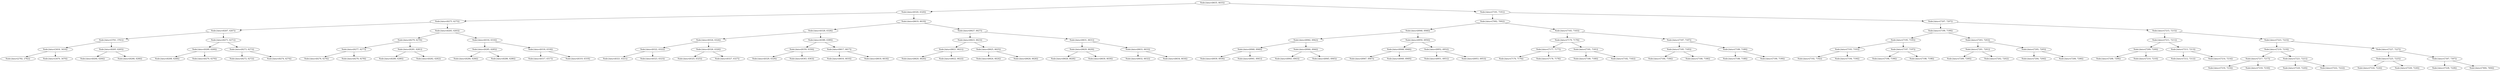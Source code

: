digraph G{
592184949 [label="Node{data=[6635, 6635]}"]
592184949 -> 323131442
323131442 [label="Node{data=[6320, 6320]}"]
323131442 -> 1575670177
1575670177 [label="Node{data=[6275, 6275]}"]
1575670177 -> 2016768802
2016768802 [label="Node{data=[6267, 6267]}"]
2016768802 -> 998878719
998878719 [label="Node{data=[3761, 3761]}"]
998878719 -> 1007497652
1007497652 [label="Node{data=[3416, 3416]}"]
1007497652 -> 937531469
937531469 [label="Node{data=[2782, 2782]}"]
1007497652 -> 1688097264
1688097264 [label="Node{data=[3470, 3470]}"]
998878719 -> 311361225
311361225 [label="Node{data=[6265, 6265]}"]
311361225 -> 1205595581
1205595581 [label="Node{data=[6264, 6264]}"]
311361225 -> 2093164283
2093164283 [label="Node{data=[6266, 6266]}"]
2016768802 -> 1791293762
1791293762 [label="Node{data=[6271, 6271]}"]
1791293762 -> 265890405
265890405 [label="Node{data=[6269, 6269]}"]
265890405 -> 393709606
393709606 [label="Node{data=[6268, 6268]}"]
265890405 -> 1919324365
1919324365 [label="Node{data=[6270, 6270]}"]
1791293762 -> 1067809066
1067809066 [label="Node{data=[6273, 6273]}"]
1067809066 -> 2036983481
2036983481 [label="Node{data=[6272, 6272]}"]
1067809066 -> 1383364362
1383364362 [label="Node{data=[6274, 6274]}"]
1575670177 -> 349336945
349336945 [label="Node{data=[6283, 6283]}"]
349336945 -> 2761448
2761448 [label="Node{data=[6279, 6279]}"]
2761448 -> 918573178
918573178 [label="Node{data=[6277, 6277]}"]
918573178 -> 1199418767
1199418767 [label="Node{data=[6276, 6276]}"]
918573178 -> 1073951212
1073951212 [label="Node{data=[6278, 6278]}"]
2761448 -> 292517478
292517478 [label="Node{data=[6281, 6281]}"]
292517478 -> 630761393
630761393 [label="Node{data=[6280, 6280]}"]
292517478 -> 262367064
262367064 [label="Node{data=[6282, 6282]}"]
349336945 -> 1459010321
1459010321 [label="Node{data=[6316, 6316]}"]
1459010321 -> 1019231215
1019231215 [label="Node{data=[6285, 6285]}"]
1019231215 -> 1552266985
1552266985 [label="Node{data=[6284, 6284]}"]
1019231215 -> 1208521606
1208521606 [label="Node{data=[6286, 6286]}"]
1459010321 -> 725981093
725981093 [label="Node{data=[6318, 6318]}"]
725981093 -> 375905889
375905889 [label="Node{data=[6317, 6317]}"]
725981093 -> 1738801338
1738801338 [label="Node{data=[6319, 6319]}"]
323131442 -> 1807498091
1807498091 [label="Node{data=[6619, 6619]}"]
1807498091 -> 1824743686
1824743686 [label="Node{data=[6328, 6328]}"]
1824743686 -> 1157574185
1157574185 [label="Node{data=[6324, 6324]}"]
1157574185 -> 51988444
51988444 [label="Node{data=[6322, 6322]}"]
51988444 -> 158618551
158618551 [label="Node{data=[6321, 6321]}"]
51988444 -> 2127091918
2127091918 [label="Node{data=[6323, 6323]}"]
1157574185 -> 1132146520
1132146520 [label="Node{data=[6326, 6326]}"]
1132146520 -> 169195340
169195340 [label="Node{data=[6325, 6325]}"]
1132146520 -> 567780434
567780434 [label="Node{data=[6327, 6327]}"]
1824743686 -> 425793038
425793038 [label="Node{data=[6389, 6389]}"]
425793038 -> 58391445
58391445 [label="Node{data=[6359, 6359]}"]
58391445 -> 619873121
619873121 [label="Node{data=[6329, 6329]}"]
58391445 -> 941311641
941311641 [label="Node{data=[6363, 6363]}"]
425793038 -> 702281458
702281458 [label="Node{data=[6617, 6617]}"]
702281458 -> 2108229135
2108229135 [label="Node{data=[6616, 6616]}"]
702281458 -> 1307605840
1307605840 [label="Node{data=[6618, 6618]}"]
1807498091 -> 792581113
792581113 [label="Node{data=[6627, 6627]}"]
792581113 -> 1504169098
1504169098 [label="Node{data=[6623, 6623]}"]
1504169098 -> 1821057231
1821057231 [label="Node{data=[6621, 6621]}"]
1821057231 -> 577760501
577760501 [label="Node{data=[6620, 6620]}"]
1821057231 -> 1670140250
1670140250 [label="Node{data=[6622, 6622]}"]
1504169098 -> 69730877
69730877 [label="Node{data=[6625, 6625]}"]
69730877 -> 823187247
823187247 [label="Node{data=[6624, 6624]}"]
69730877 -> 1816497596
1816497596 [label="Node{data=[6626, 6626]}"]
792581113 -> 1833048047
1833048047 [label="Node{data=[6631, 6631]}"]
1833048047 -> 692050320
692050320 [label="Node{data=[6629, 6629]}"]
692050320 -> 513919543
513919543 [label="Node{data=[6628, 6628]}"]
692050320 -> 1581882418
1581882418 [label="Node{data=[6630, 6630]}"]
1833048047 -> 591988091
591988091 [label="Node{data=[6633, 6633]}"]
591988091 -> 1961737179
1961737179 [label="Node{data=[6632, 6632]}"]
591988091 -> 1686972163
1686972163 [label="Node{data=[6634, 6634]}"]
592184949 -> 1983352748
1983352748 [label="Node{data=[7191, 7191]}"]
1983352748 -> 499007180
499007180 [label="Node{data=[7092, 7092]}"]
499007180 -> 68451779
68451779 [label="Node{data=[6946, 6946]}"]
68451779 -> 162330493
162330493 [label="Node{data=[6942, 6942]}"]
162330493 -> 1126978315
1126978315 [label="Node{data=[6940, 6940]}"]
1126978315 -> 789077500
789077500 [label="Node{data=[6939, 6939]}"]
1126978315 -> 139843515
139843515 [label="Node{data=[6941, 6941]}"]
162330493 -> 1714216659
1714216659 [label="Node{data=[6944, 6944]}"]
1714216659 -> 1194945814
1194945814 [label="Node{data=[6943, 6943]}"]
1714216659 -> 707997616
707997616 [label="Node{data=[6945, 6945]}"]
68451779 -> 209571138
209571138 [label="Node{data=[6950, 6950]}"]
209571138 -> 212287576
212287576 [label="Node{data=[6948, 6948]}"]
212287576 -> 16440583
16440583 [label="Node{data=[6947, 6947]}"]
212287576 -> 856108039
856108039 [label="Node{data=[6949, 6949]}"]
209571138 -> 1366483192
1366483192 [label="Node{data=[6952, 6952]}"]
1366483192 -> 1734463246
1734463246 [label="Node{data=[6951, 6951]}"]
1366483192 -> 824517632
824517632 [label="Node{data=[6953, 6953]}"]
499007180 -> 994591031
994591031 [label="Node{data=[7183, 7183]}"]
994591031 -> 2113602438
2113602438 [label="Node{data=[7179, 7179]}"]
2113602438 -> 336308872
336308872 [label="Node{data=[7177, 7177]}"]
336308872 -> 211196205
211196205 [label="Node{data=[7176, 7176]}"]
336308872 -> 1965957233
1965957233 [label="Node{data=[7178, 7178]}"]
2113602438 -> 1349315169
1349315169 [label="Node{data=[7181, 7181]}"]
1349315169 -> 435836174
435836174 [label="Node{data=[7180, 7180]}"]
1349315169 -> 555608301
555608301 [label="Node{data=[7182, 7182]}"]
994591031 -> 632580375
632580375 [label="Node{data=[7187, 7187]}"]
632580375 -> 314351650
314351650 [label="Node{data=[7185, 7185]}"]
314351650 -> 1504036190
1504036190 [label="Node{data=[7184, 7184]}"]
314351650 -> 389088263
389088263 [label="Node{data=[7186, 7186]}"]
632580375 -> 298527527
298527527 [label="Node{data=[7189, 7189]}"]
298527527 -> 1711350924
1711350924 [label="Node{data=[7188, 7188]}"]
298527527 -> 293179943
293179943 [label="Node{data=[7190, 7190]}"]
1983352748 -> 251112755
251112755 [label="Node{data=[7207, 7207]}"]
251112755 -> 1177365977
1177365977 [label="Node{data=[7199, 7199]}"]
1177365977 -> 694633684
694633684 [label="Node{data=[7195, 7195]}"]
694633684 -> 1959920501
1959920501 [label="Node{data=[7193, 7193]}"]
1959920501 -> 1207936745
1207936745 [label="Node{data=[7192, 7192]}"]
1959920501 -> 1754470442
1754470442 [label="Node{data=[7194, 7194]}"]
694633684 -> 2076286984
2076286984 [label="Node{data=[7197, 7197]}"]
2076286984 -> 535616942
535616942 [label="Node{data=[7196, 7196]}"]
2076286984 -> 622786644
622786644 [label="Node{data=[7198, 7198]}"]
1177365977 -> 1430054549
1430054549 [label="Node{data=[7203, 7203]}"]
1430054549 -> 587976154
587976154 [label="Node{data=[7201, 7201]}"]
587976154 -> 1517516216
1517516216 [label="Node{data=[7200, 7200]}"]
587976154 -> 142469882
142469882 [label="Node{data=[7202, 7202]}"]
1430054549 -> 986164526
986164526 [label="Node{data=[7205, 7205]}"]
986164526 -> 1197458097
1197458097 [label="Node{data=[7204, 7204]}"]
986164526 -> 113287511
113287511 [label="Node{data=[7206, 7206]}"]
251112755 -> 1628287311
1628287311 [label="Node{data=[7215, 7215]}"]
1628287311 -> 1713692317
1713692317 [label="Node{data=[7211, 7211]}"]
1713692317 -> 1607979682
1607979682 [label="Node{data=[7209, 7209]}"]
1607979682 -> 1545476630
1545476630 [label="Node{data=[7208, 7208]}"]
1607979682 -> 1343573779
1343573779 [label="Node{data=[7210, 7210]}"]
1713692317 -> 277193658
277193658 [label="Node{data=[7213, 7213]}"]
277193658 -> 1906713034
1906713034 [label="Node{data=[7212, 7212]}"]
277193658 -> 1564756802
1564756802 [label="Node{data=[7214, 7214]}"]
1628287311 -> 668203566
668203566 [label="Node{data=[7223, 7223]}"]
668203566 -> 443942173
443942173 [label="Node{data=[7219, 7219]}"]
443942173 -> 1520357352
1520357352 [label="Node{data=[7217, 7217]}"]
1520357352 -> 637505954
637505954 [label="Node{data=[7216, 7216]}"]
1520357352 -> 499453369
499453369 [label="Node{data=[7218, 7218]}"]
443942173 -> 934391281
934391281 [label="Node{data=[7221, 7221]}"]
934391281 -> 461165920
461165920 [label="Node{data=[7220, 7220]}"]
934391281 -> 1113011500
1113011500 [label="Node{data=[7222, 7222]}"]
668203566 -> 2001354778
2001354778 [label="Node{data=[7227, 7227]}"]
2001354778 -> 1303295271
1303295271 [label="Node{data=[7225, 7225]}"]
1303295271 -> 805617191
805617191 [label="Node{data=[7224, 7224]}"]
1303295271 -> 1266750302
1266750302 [label="Node{data=[7226, 7226]}"]
2001354778 -> 1861140644
1861140644 [label="Node{data=[7307, 7307]}"]
1861140644 -> 1456555987
1456555987 [label="Node{data=[7228, 7228]}"]
1861140644 -> 1127300776
1127300776 [label="Node{data=[7404, 7404]}"]
}
